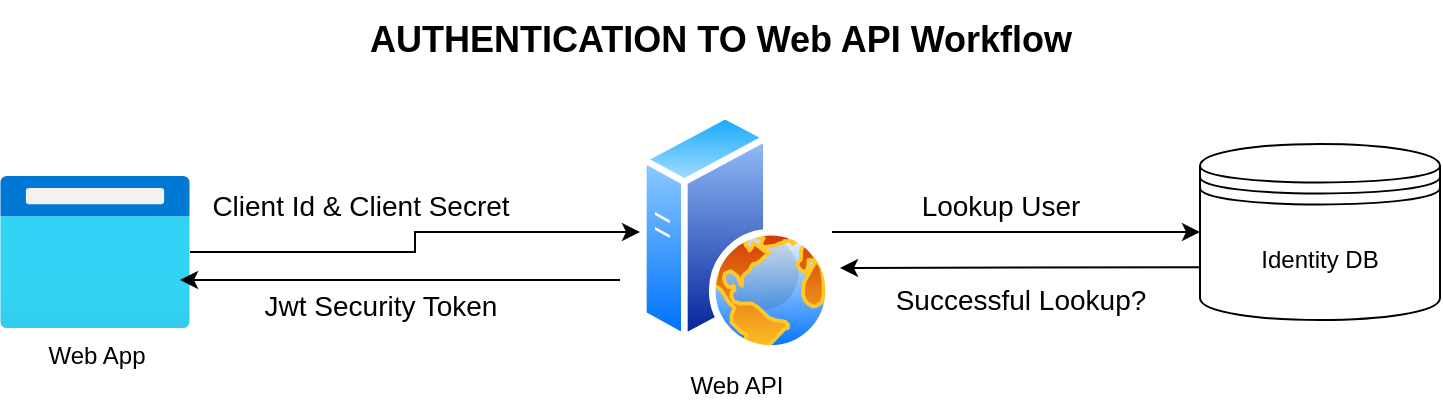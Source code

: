 <mxfile version="28.0.6" pages="2">
  <diagram id="WSXSBWathn6MthNvbB9M" name="Authentication To Web API Workflow!.drawio">
    <mxGraphModel dx="1455" dy="1593" grid="1" gridSize="10" guides="1" tooltips="1" connect="1" arrows="1" fold="1" page="1" pageScale="1" pageWidth="850" pageHeight="1100" math="0" shadow="0">
      <root>
        <mxCell id="0" />
        <mxCell id="1" parent="0" />
        <mxCell id="8VLO4f99rnqwqTe-S1h1-3" style="edgeStyle=orthogonalEdgeStyle;rounded=0;orthogonalLoop=1;jettySize=auto;html=1;entryX=0;entryY=0.5;entryDx=0;entryDy=0;" parent="1" source="8VLO4f99rnqwqTe-S1h1-1" target="8VLO4f99rnqwqTe-S1h1-2" edge="1">
          <mxGeometry relative="1" as="geometry" />
        </mxCell>
        <mxCell id="8VLO4f99rnqwqTe-S1h1-1" value="Web App" style="image;aspect=fixed;html=1;points=[];align=center;fontSize=12;image=img/lib/azure2/general/Browser.svg;" parent="1" vertex="1">
          <mxGeometry x="20" y="58" width="95" height="76" as="geometry" />
        </mxCell>
        <mxCell id="8VLO4f99rnqwqTe-S1h1-8" style="edgeStyle=orthogonalEdgeStyle;rounded=0;orthogonalLoop=1;jettySize=auto;html=1;entryX=0;entryY=0.5;entryDx=0;entryDy=0;" parent="1" source="8VLO4f99rnqwqTe-S1h1-2" target="8VLO4f99rnqwqTe-S1h1-7" edge="1">
          <mxGeometry relative="1" as="geometry" />
        </mxCell>
        <mxCell id="8VLO4f99rnqwqTe-S1h1-2" value="&lt;div&gt;Web API&lt;/div&gt;" style="image;aspect=fixed;perimeter=ellipsePerimeter;html=1;align=center;shadow=0;dashed=0;spacingTop=3;image=img/lib/active_directory/web_server.svg;imageBorder=none;" parent="1" vertex="1">
          <mxGeometry x="340" y="26" width="96" height="120" as="geometry" />
        </mxCell>
        <mxCell id="8VLO4f99rnqwqTe-S1h1-4" value="&lt;div&gt;&lt;font style=&quot;font-size: 14px;&quot;&gt;Client Id &amp;amp; Client Secret&lt;/font&gt;&lt;/div&gt;" style="text;html=1;align=center;verticalAlign=middle;resizable=0;points=[];autosize=1;strokeColor=none;fillColor=none;" parent="1" vertex="1">
          <mxGeometry x="115" y="58" width="170" height="30" as="geometry" />
        </mxCell>
        <mxCell id="8VLO4f99rnqwqTe-S1h1-7" value="&lt;div&gt;Identity DB&lt;/div&gt;" style="shape=datastore;whiteSpace=wrap;html=1;" parent="1" vertex="1">
          <mxGeometry x="620" y="42" width="120" height="88" as="geometry" />
        </mxCell>
        <mxCell id="8VLO4f99rnqwqTe-S1h1-9" value="&lt;div&gt;Lookup User&lt;/div&gt;" style="text;html=1;align=center;verticalAlign=middle;resizable=0;points=[];autosize=1;strokeColor=none;fillColor=none;fontSize=14;" parent="1" vertex="1">
          <mxGeometry x="470" y="58" width="100" height="30" as="geometry" />
        </mxCell>
        <mxCell id="8VLO4f99rnqwqTe-S1h1-13" value="" style="endArrow=classic;html=1;rounded=0;exitX=0;exitY=0.7;exitDx=0;exitDy=0;" parent="1" source="8VLO4f99rnqwqTe-S1h1-7" edge="1">
          <mxGeometry width="50" height="50" relative="1" as="geometry">
            <mxPoint x="515" y="210" as="sourcePoint" />
            <mxPoint x="440" y="104" as="targetPoint" />
          </mxGeometry>
        </mxCell>
        <mxCell id="8VLO4f99rnqwqTe-S1h1-14" value="&lt;div&gt;Successful Lookup?&lt;/div&gt;" style="edgeLabel;html=1;align=center;verticalAlign=middle;resizable=0;points=[];fontSize=14;" parent="8VLO4f99rnqwqTe-S1h1-13" vertex="1" connectable="0">
          <mxGeometry x="0.111" y="4" relative="1" as="geometry">
            <mxPoint x="10" y="12" as="offset" />
          </mxGeometry>
        </mxCell>
        <mxCell id="8VLO4f99rnqwqTe-S1h1-15" value="" style="endArrow=classic;html=1;rounded=0;" parent="1" edge="1">
          <mxGeometry width="50" height="50" relative="1" as="geometry">
            <mxPoint x="330" y="110" as="sourcePoint" />
            <mxPoint x="110" y="110" as="targetPoint" />
          </mxGeometry>
        </mxCell>
        <mxCell id="8VLO4f99rnqwqTe-S1h1-16" value="&lt;font style=&quot;font-size: 14px;&quot;&gt;Jwt Security Token&lt;/font&gt;" style="text;html=1;align=center;verticalAlign=middle;resizable=0;points=[];autosize=1;strokeColor=none;fillColor=none;" parent="1" vertex="1">
          <mxGeometry x="140" y="108" width="140" height="30" as="geometry" />
        </mxCell>
        <mxCell id="8VLO4f99rnqwqTe-S1h1-17" value="&lt;font style=&quot;font-size: 18px;&quot;&gt;&lt;b&gt;AUTHENTICATION TO Web API Workflow&lt;/b&gt;&lt;/font&gt;" style="text;html=1;align=center;verticalAlign=middle;resizable=0;points=[];autosize=1;strokeColor=none;fillColor=none;" parent="1" vertex="1">
          <mxGeometry x="190" y="-30" width="380" height="40" as="geometry" />
        </mxCell>
      </root>
    </mxGraphModel>
  </diagram>
  <diagram id="inlNhE4Q3VymPcYXd1qJ" name="Page-2">
    <mxGraphModel dx="1455" dy="493" grid="1" gridSize="10" guides="1" tooltips="1" connect="1" arrows="1" fold="1" page="1" pageScale="1" pageWidth="850" pageHeight="1100" math="0" shadow="0">
      <root>
        <mxCell id="0" />
        <mxCell id="1" parent="0" />
        <mxCell id="1oenS56AergtYGzr2B1W-2" value="&lt;div&gt;&lt;font style=&quot;font-size: 19px;&quot;&gt;JwtSecurityTokenHandler&lt;/font&gt;&lt;/div&gt;" style="rounded=0;whiteSpace=wrap;html=1;fontColor=default;labelBackgroundColor=none;fillColor=#FFFFCC;strokeWidth=2;" parent="1" vertex="1">
          <mxGeometry x="250" y="580" width="300" height="60" as="geometry" />
        </mxCell>
        <mxCell id="1oenS56AergtYGzr2B1W-3" value="&lt;div&gt;&lt;font style=&quot;font-size: 19px;&quot;&gt;JwtSecurityToken&lt;/font&gt;&lt;/div&gt;" style="rounded=0;whiteSpace=wrap;html=1;fontColor=default;labelBackgroundColor=none;fillColor=#FFFFCC;strokeWidth=2;" parent="1" vertex="1">
          <mxGeometry x="280" y="460" width="220" height="50" as="geometry" />
        </mxCell>
        <mxCell id="1oenS56AergtYGzr2B1W-6" style="edgeStyle=orthogonalEdgeStyle;rounded=0;orthogonalLoop=1;jettySize=auto;html=1;entryX=0.464;entryY=-0.013;entryDx=0;entryDy=0;entryPerimeter=0;" parent="1" source="1oenS56AergtYGzr2B1W-3" target="1oenS56AergtYGzr2B1W-2" edge="1">
          <mxGeometry relative="1" as="geometry" />
        </mxCell>
        <mxCell id="1oenS56AergtYGzr2B1W-7" value="&lt;div&gt;&lt;font style=&quot;font-size: 19px;&quot;&gt;SingingCredentials&lt;/font&gt;&lt;/div&gt;" style="rounded=0;whiteSpace=wrap;html=1;fontColor=default;labelBackgroundColor=none;fillColor=#FFFFCC;strokeWidth=2;" parent="1" vertex="1">
          <mxGeometry x="10" y="290" width="180" height="50" as="geometry" />
        </mxCell>
        <mxCell id="1oenS56AergtYGzr2B1W-13" style="edgeStyle=orthogonalEdgeStyle;rounded=0;orthogonalLoop=1;jettySize=auto;html=1;" parent="1" source="1oenS56AergtYGzr2B1W-8" edge="1">
          <mxGeometry relative="1" as="geometry">
            <mxPoint x="400" y="460" as="targetPoint" />
          </mxGeometry>
        </mxCell>
        <mxCell id="1oenS56AergtYGzr2B1W-8" value="&lt;div&gt;&lt;font style=&quot;font-size: 19px;&quot;&gt;List&amp;lt;Claims&amp;gt;&lt;/font&gt;&lt;/div&gt;" style="rounded=0;whiteSpace=wrap;html=1;fontColor=default;labelBackgroundColor=none;fillColor=#FFFFCC;strokeWidth=2;" parent="1" vertex="1">
          <mxGeometry x="250" y="300" width="130" height="50" as="geometry" />
        </mxCell>
        <mxCell id="1oenS56AergtYGzr2B1W-9" value="&lt;div&gt;&lt;font style=&quot;font-size: 19px;&quot;&gt;DateTime&lt;br&gt;(expiresAt)&lt;/font&gt;&lt;/div&gt;" style="rounded=0;whiteSpace=wrap;html=1;fontColor=default;labelBackgroundColor=none;fillColor=#FFFFCC;strokeWidth=2;" parent="1" vertex="1">
          <mxGeometry x="420" y="300" width="130" height="50" as="geometry" />
        </mxCell>
        <mxCell id="1oenS56AergtYGzr2B1W-10" value="&lt;div&gt;&lt;font style=&quot;font-size: 19px;&quot;&gt;DateTime&lt;br&gt;(NotBefore)&lt;/font&gt;&lt;/div&gt;" style="rounded=0;whiteSpace=wrap;html=1;fontColor=default;labelBackgroundColor=none;fillColor=#FFFFCC;strokeWidth=2;" parent="1" vertex="1">
          <mxGeometry x="560" y="400" width="130" height="50" as="geometry" />
        </mxCell>
        <mxCell id="1oenS56AergtYGzr2B1W-14" style="edgeStyle=orthogonalEdgeStyle;rounded=0;orthogonalLoop=1;jettySize=auto;html=1;entryX=0.624;entryY=-0.064;entryDx=0;entryDy=0;entryPerimeter=0;" parent="1" source="1oenS56AergtYGzr2B1W-9" target="1oenS56AergtYGzr2B1W-3" edge="1">
          <mxGeometry relative="1" as="geometry" />
        </mxCell>
        <mxCell id="1oenS56AergtYGzr2B1W-15" style="edgeStyle=orthogonalEdgeStyle;rounded=0;orthogonalLoop=1;jettySize=auto;html=1;entryX=0.958;entryY=0.016;entryDx=0;entryDy=0;entryPerimeter=0;" parent="1" source="1oenS56AergtYGzr2B1W-10" target="1oenS56AergtYGzr2B1W-3" edge="1">
          <mxGeometry relative="1" as="geometry" />
        </mxCell>
        <mxCell id="1oenS56AergtYGzr2B1W-20" value="" style="endArrow=classic;html=1;rounded=0;exitX=0.449;exitY=0.984;exitDx=0;exitDy=0;exitPerimeter=0;" parent="1" source="1oenS56AergtYGzr2B1W-7" edge="1">
          <mxGeometry width="50" height="50" relative="1" as="geometry">
            <mxPoint x="360" y="400" as="sourcePoint" />
            <mxPoint x="280" y="480" as="targetPoint" />
            <Array as="points">
              <mxPoint x="90" y="480" />
            </Array>
          </mxGeometry>
        </mxCell>
        <mxCell id="1oenS56AergtYGzr2B1W-22" value="" style="edgeStyle=orthogonalEdgeStyle;rounded=0;orthogonalLoop=1;jettySize=auto;html=1;" parent="1" source="1oenS56AergtYGzr2B1W-21" target="1oenS56AergtYGzr2B1W-7" edge="1">
          <mxGeometry relative="1" as="geometry" />
        </mxCell>
        <mxCell id="1oenS56AergtYGzr2B1W-21" value="&lt;div&gt;&lt;font style=&quot;font-size: 19px;&quot;&gt;SecurityKey&lt;/font&gt;&lt;/div&gt;" style="rounded=0;whiteSpace=wrap;html=1;fontColor=default;labelBackgroundColor=none;fillColor=#FFFFCC;strokeWidth=2;" parent="1" vertex="1">
          <mxGeometry x="10" y="130" width="120" height="50" as="geometry" />
        </mxCell>
      </root>
    </mxGraphModel>
  </diagram>
</mxfile>
